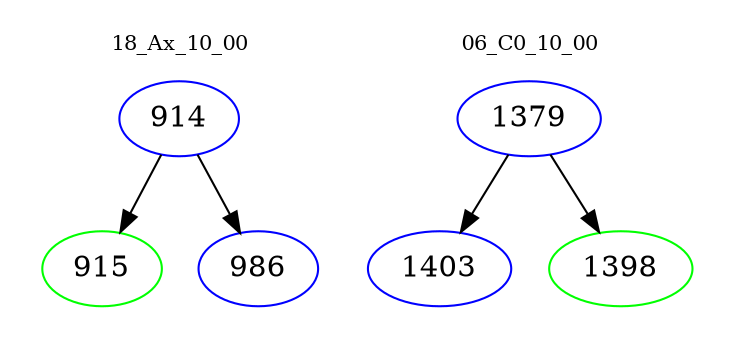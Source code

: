 digraph{
subgraph cluster_0 {
color = white
label = "18_Ax_10_00";
fontsize=10;
T0_914 [label="914", color="blue"]
T0_914 -> T0_915 [color="black"]
T0_915 [label="915", color="green"]
T0_914 -> T0_986 [color="black"]
T0_986 [label="986", color="blue"]
}
subgraph cluster_1 {
color = white
label = "06_C0_10_00";
fontsize=10;
T1_1379 [label="1379", color="blue"]
T1_1379 -> T1_1403 [color="black"]
T1_1403 [label="1403", color="blue"]
T1_1379 -> T1_1398 [color="black"]
T1_1398 [label="1398", color="green"]
}
}
